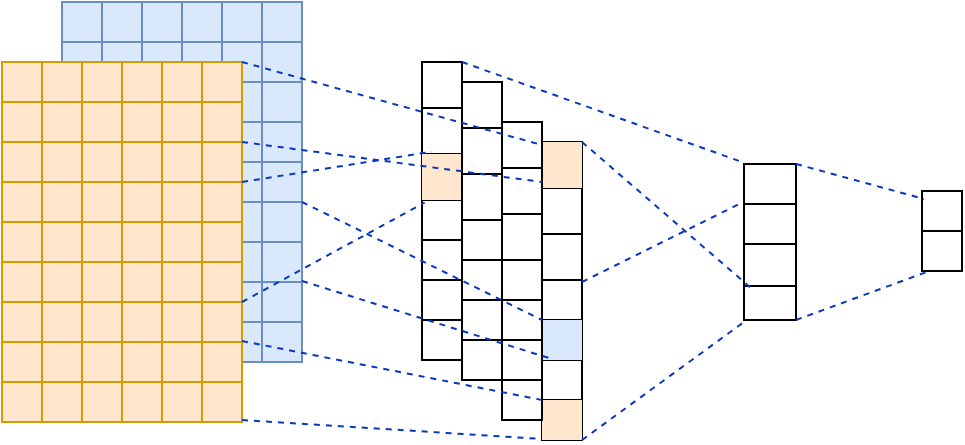 <mxfile version="14.1.8" type="github">
  <diagram id="VQ9bufOY_K3BBuTou_J6" name="第 1 页">
    <mxGraphModel dx="665" dy="368" grid="1" gridSize="10" guides="1" tooltips="1" connect="1" arrows="1" fold="1" page="1" pageScale="1" pageWidth="827" pageHeight="1169" math="0" shadow="0">
      <root>
        <mxCell id="0" />
        <mxCell id="1" parent="0" />
        <mxCell id="5uxZafiEM3H1nBZWg83S-1" value="" style="shape=table;html=1;whiteSpace=wrap;startSize=0;container=1;collapsible=0;childLayout=tableLayout;fillColor=#dae8fc;strokeColor=#6c8ebf;" vertex="1" parent="1">
          <mxGeometry x="60" y="170" width="120" height="180" as="geometry" />
        </mxCell>
        <mxCell id="5uxZafiEM3H1nBZWg83S-2" value="" style="shape=partialRectangle;html=1;whiteSpace=wrap;collapsible=0;dropTarget=0;pointerEvents=0;fillColor=none;top=0;left=0;bottom=0;right=0;points=[[0,0.5],[1,0.5]];portConstraint=eastwest;" vertex="1" parent="5uxZafiEM3H1nBZWg83S-1">
          <mxGeometry width="120" height="20" as="geometry" />
        </mxCell>
        <mxCell id="5uxZafiEM3H1nBZWg83S-3" value="" style="shape=partialRectangle;html=1;whiteSpace=wrap;connectable=0;overflow=hidden;fillColor=none;top=0;left=0;bottom=0;right=0;" vertex="1" parent="5uxZafiEM3H1nBZWg83S-2">
          <mxGeometry width="20" height="20" as="geometry" />
        </mxCell>
        <mxCell id="5uxZafiEM3H1nBZWg83S-4" value="" style="shape=partialRectangle;html=1;whiteSpace=wrap;connectable=0;overflow=hidden;fillColor=none;top=0;left=0;bottom=0;right=0;" vertex="1" parent="5uxZafiEM3H1nBZWg83S-2">
          <mxGeometry x="20" width="20" height="20" as="geometry" />
        </mxCell>
        <mxCell id="5uxZafiEM3H1nBZWg83S-5" value="" style="shape=partialRectangle;html=1;whiteSpace=wrap;connectable=0;overflow=hidden;fillColor=none;top=0;left=0;bottom=0;right=0;" vertex="1" parent="5uxZafiEM3H1nBZWg83S-2">
          <mxGeometry x="40" width="20" height="20" as="geometry" />
        </mxCell>
        <mxCell id="5uxZafiEM3H1nBZWg83S-6" value="" style="shape=partialRectangle;html=1;whiteSpace=wrap;connectable=0;overflow=hidden;fillColor=none;top=0;left=0;bottom=0;right=0;" vertex="1" parent="5uxZafiEM3H1nBZWg83S-2">
          <mxGeometry x="60" width="20" height="20" as="geometry" />
        </mxCell>
        <mxCell id="5uxZafiEM3H1nBZWg83S-7" value="" style="shape=partialRectangle;html=1;whiteSpace=wrap;connectable=0;overflow=hidden;fillColor=none;top=0;left=0;bottom=0;right=0;" vertex="1" parent="5uxZafiEM3H1nBZWg83S-2">
          <mxGeometry x="80" width="20" height="20" as="geometry" />
        </mxCell>
        <mxCell id="5uxZafiEM3H1nBZWg83S-8" value="" style="shape=partialRectangle;html=1;whiteSpace=wrap;connectable=0;overflow=hidden;fillColor=none;top=0;left=0;bottom=0;right=0;" vertex="1" parent="5uxZafiEM3H1nBZWg83S-2">
          <mxGeometry x="100" width="20" height="20" as="geometry" />
        </mxCell>
        <mxCell id="5uxZafiEM3H1nBZWg83S-9" value="" style="shape=partialRectangle;html=1;whiteSpace=wrap;collapsible=0;dropTarget=0;pointerEvents=0;fillColor=none;top=0;left=0;bottom=0;right=0;points=[[0,0.5],[1,0.5]];portConstraint=eastwest;" vertex="1" parent="5uxZafiEM3H1nBZWg83S-1">
          <mxGeometry y="20" width="120" height="20" as="geometry" />
        </mxCell>
        <mxCell id="5uxZafiEM3H1nBZWg83S-10" value="" style="shape=partialRectangle;html=1;whiteSpace=wrap;connectable=0;overflow=hidden;fillColor=none;top=0;left=0;bottom=0;right=0;" vertex="1" parent="5uxZafiEM3H1nBZWg83S-9">
          <mxGeometry width="20" height="20" as="geometry" />
        </mxCell>
        <mxCell id="5uxZafiEM3H1nBZWg83S-11" value="" style="shape=partialRectangle;html=1;whiteSpace=wrap;connectable=0;overflow=hidden;fillColor=none;top=0;left=0;bottom=0;right=0;" vertex="1" parent="5uxZafiEM3H1nBZWg83S-9">
          <mxGeometry x="20" width="20" height="20" as="geometry" />
        </mxCell>
        <mxCell id="5uxZafiEM3H1nBZWg83S-12" value="" style="shape=partialRectangle;html=1;whiteSpace=wrap;connectable=0;overflow=hidden;fillColor=none;top=0;left=0;bottom=0;right=0;" vertex="1" parent="5uxZafiEM3H1nBZWg83S-9">
          <mxGeometry x="40" width="20" height="20" as="geometry" />
        </mxCell>
        <mxCell id="5uxZafiEM3H1nBZWg83S-13" value="" style="shape=partialRectangle;html=1;whiteSpace=wrap;connectable=0;overflow=hidden;fillColor=none;top=0;left=0;bottom=0;right=0;" vertex="1" parent="5uxZafiEM3H1nBZWg83S-9">
          <mxGeometry x="60" width="20" height="20" as="geometry" />
        </mxCell>
        <mxCell id="5uxZafiEM3H1nBZWg83S-14" value="" style="shape=partialRectangle;html=1;whiteSpace=wrap;connectable=0;overflow=hidden;fillColor=none;top=0;left=0;bottom=0;right=0;" vertex="1" parent="5uxZafiEM3H1nBZWg83S-9">
          <mxGeometry x="80" width="20" height="20" as="geometry" />
        </mxCell>
        <mxCell id="5uxZafiEM3H1nBZWg83S-15" value="" style="shape=partialRectangle;html=1;whiteSpace=wrap;connectable=0;overflow=hidden;fillColor=none;top=0;left=0;bottom=0;right=0;" vertex="1" parent="5uxZafiEM3H1nBZWg83S-9">
          <mxGeometry x="100" width="20" height="20" as="geometry" />
        </mxCell>
        <mxCell id="5uxZafiEM3H1nBZWg83S-16" value="" style="shape=partialRectangle;html=1;whiteSpace=wrap;collapsible=0;dropTarget=0;pointerEvents=0;fillColor=none;top=0;left=0;bottom=0;right=0;points=[[0,0.5],[1,0.5]];portConstraint=eastwest;" vertex="1" parent="5uxZafiEM3H1nBZWg83S-1">
          <mxGeometry y="40" width="120" height="20" as="geometry" />
        </mxCell>
        <mxCell id="5uxZafiEM3H1nBZWg83S-17" value="" style="shape=partialRectangle;html=1;whiteSpace=wrap;connectable=0;overflow=hidden;fillColor=none;top=0;left=0;bottom=0;right=0;" vertex="1" parent="5uxZafiEM3H1nBZWg83S-16">
          <mxGeometry width="20" height="20" as="geometry" />
        </mxCell>
        <mxCell id="5uxZafiEM3H1nBZWg83S-18" value="" style="shape=partialRectangle;html=1;whiteSpace=wrap;connectable=0;overflow=hidden;fillColor=none;top=0;left=0;bottom=0;right=0;" vertex="1" parent="5uxZafiEM3H1nBZWg83S-16">
          <mxGeometry x="20" width="20" height="20" as="geometry" />
        </mxCell>
        <mxCell id="5uxZafiEM3H1nBZWg83S-19" value="" style="shape=partialRectangle;html=1;whiteSpace=wrap;connectable=0;overflow=hidden;fillColor=none;top=0;left=0;bottom=0;right=0;" vertex="1" parent="5uxZafiEM3H1nBZWg83S-16">
          <mxGeometry x="40" width="20" height="20" as="geometry" />
        </mxCell>
        <mxCell id="5uxZafiEM3H1nBZWg83S-20" value="" style="shape=partialRectangle;html=1;whiteSpace=wrap;connectable=0;overflow=hidden;fillColor=none;top=0;left=0;bottom=0;right=0;" vertex="1" parent="5uxZafiEM3H1nBZWg83S-16">
          <mxGeometry x="60" width="20" height="20" as="geometry" />
        </mxCell>
        <mxCell id="5uxZafiEM3H1nBZWg83S-21" value="" style="shape=partialRectangle;html=1;whiteSpace=wrap;connectable=0;overflow=hidden;fillColor=none;top=0;left=0;bottom=0;right=0;" vertex="1" parent="5uxZafiEM3H1nBZWg83S-16">
          <mxGeometry x="80" width="20" height="20" as="geometry" />
        </mxCell>
        <mxCell id="5uxZafiEM3H1nBZWg83S-22" value="" style="shape=partialRectangle;html=1;whiteSpace=wrap;connectable=0;overflow=hidden;fillColor=none;top=0;left=0;bottom=0;right=0;" vertex="1" parent="5uxZafiEM3H1nBZWg83S-16">
          <mxGeometry x="100" width="20" height="20" as="geometry" />
        </mxCell>
        <mxCell id="5uxZafiEM3H1nBZWg83S-23" value="" style="shape=partialRectangle;html=1;whiteSpace=wrap;collapsible=0;dropTarget=0;pointerEvents=0;fillColor=none;top=0;left=0;bottom=0;right=0;points=[[0,0.5],[1,0.5]];portConstraint=eastwest;" vertex="1" parent="5uxZafiEM3H1nBZWg83S-1">
          <mxGeometry y="60" width="120" height="20" as="geometry" />
        </mxCell>
        <mxCell id="5uxZafiEM3H1nBZWg83S-24" value="" style="shape=partialRectangle;html=1;whiteSpace=wrap;connectable=0;overflow=hidden;fillColor=none;top=0;left=0;bottom=0;right=0;" vertex="1" parent="5uxZafiEM3H1nBZWg83S-23">
          <mxGeometry width="20" height="20" as="geometry" />
        </mxCell>
        <mxCell id="5uxZafiEM3H1nBZWg83S-25" value="" style="shape=partialRectangle;html=1;whiteSpace=wrap;connectable=0;overflow=hidden;fillColor=none;top=0;left=0;bottom=0;right=0;" vertex="1" parent="5uxZafiEM3H1nBZWg83S-23">
          <mxGeometry x="20" width="20" height="20" as="geometry" />
        </mxCell>
        <mxCell id="5uxZafiEM3H1nBZWg83S-26" value="" style="shape=partialRectangle;html=1;whiteSpace=wrap;connectable=0;overflow=hidden;fillColor=none;top=0;left=0;bottom=0;right=0;" vertex="1" parent="5uxZafiEM3H1nBZWg83S-23">
          <mxGeometry x="40" width="20" height="20" as="geometry" />
        </mxCell>
        <mxCell id="5uxZafiEM3H1nBZWg83S-27" value="" style="shape=partialRectangle;html=1;whiteSpace=wrap;connectable=0;overflow=hidden;fillColor=none;top=0;left=0;bottom=0;right=0;" vertex="1" parent="5uxZafiEM3H1nBZWg83S-23">
          <mxGeometry x="60" width="20" height="20" as="geometry" />
        </mxCell>
        <mxCell id="5uxZafiEM3H1nBZWg83S-28" value="" style="shape=partialRectangle;html=1;whiteSpace=wrap;connectable=0;overflow=hidden;fillColor=none;top=0;left=0;bottom=0;right=0;" vertex="1" parent="5uxZafiEM3H1nBZWg83S-23">
          <mxGeometry x="80" width="20" height="20" as="geometry" />
        </mxCell>
        <mxCell id="5uxZafiEM3H1nBZWg83S-29" value="" style="shape=partialRectangle;html=1;whiteSpace=wrap;connectable=0;overflow=hidden;fillColor=none;top=0;left=0;bottom=0;right=0;" vertex="1" parent="5uxZafiEM3H1nBZWg83S-23">
          <mxGeometry x="100" width="20" height="20" as="geometry" />
        </mxCell>
        <mxCell id="5uxZafiEM3H1nBZWg83S-30" value="" style="shape=partialRectangle;html=1;whiteSpace=wrap;collapsible=0;dropTarget=0;pointerEvents=0;fillColor=none;top=0;left=0;bottom=0;right=0;points=[[0,0.5],[1,0.5]];portConstraint=eastwest;" vertex="1" parent="5uxZafiEM3H1nBZWg83S-1">
          <mxGeometry y="80" width="120" height="20" as="geometry" />
        </mxCell>
        <mxCell id="5uxZafiEM3H1nBZWg83S-31" value="" style="shape=partialRectangle;html=1;whiteSpace=wrap;connectable=0;overflow=hidden;fillColor=none;top=0;left=0;bottom=0;right=0;" vertex="1" parent="5uxZafiEM3H1nBZWg83S-30">
          <mxGeometry width="20" height="20" as="geometry" />
        </mxCell>
        <mxCell id="5uxZafiEM3H1nBZWg83S-32" value="" style="shape=partialRectangle;html=1;whiteSpace=wrap;connectable=0;overflow=hidden;fillColor=none;top=0;left=0;bottom=0;right=0;" vertex="1" parent="5uxZafiEM3H1nBZWg83S-30">
          <mxGeometry x="20" width="20" height="20" as="geometry" />
        </mxCell>
        <mxCell id="5uxZafiEM3H1nBZWg83S-33" value="" style="shape=partialRectangle;html=1;whiteSpace=wrap;connectable=0;overflow=hidden;fillColor=none;top=0;left=0;bottom=0;right=0;" vertex="1" parent="5uxZafiEM3H1nBZWg83S-30">
          <mxGeometry x="40" width="20" height="20" as="geometry" />
        </mxCell>
        <mxCell id="5uxZafiEM3H1nBZWg83S-34" value="" style="shape=partialRectangle;html=1;whiteSpace=wrap;connectable=0;overflow=hidden;fillColor=none;top=0;left=0;bottom=0;right=0;" vertex="1" parent="5uxZafiEM3H1nBZWg83S-30">
          <mxGeometry x="60" width="20" height="20" as="geometry" />
        </mxCell>
        <mxCell id="5uxZafiEM3H1nBZWg83S-35" value="" style="shape=partialRectangle;html=1;whiteSpace=wrap;connectable=0;overflow=hidden;fillColor=none;top=0;left=0;bottom=0;right=0;" vertex="1" parent="5uxZafiEM3H1nBZWg83S-30">
          <mxGeometry x="80" width="20" height="20" as="geometry" />
        </mxCell>
        <mxCell id="5uxZafiEM3H1nBZWg83S-36" value="" style="shape=partialRectangle;html=1;whiteSpace=wrap;connectable=0;overflow=hidden;fillColor=none;top=0;left=0;bottom=0;right=0;" vertex="1" parent="5uxZafiEM3H1nBZWg83S-30">
          <mxGeometry x="100" width="20" height="20" as="geometry" />
        </mxCell>
        <mxCell id="5uxZafiEM3H1nBZWg83S-37" value="" style="shape=partialRectangle;html=1;whiteSpace=wrap;collapsible=0;dropTarget=0;pointerEvents=0;fillColor=none;top=0;left=0;bottom=0;right=0;points=[[0,0.5],[1,0.5]];portConstraint=eastwest;" vertex="1" parent="5uxZafiEM3H1nBZWg83S-1">
          <mxGeometry y="100" width="120" height="20" as="geometry" />
        </mxCell>
        <mxCell id="5uxZafiEM3H1nBZWg83S-38" value="" style="shape=partialRectangle;html=1;whiteSpace=wrap;connectable=0;overflow=hidden;fillColor=none;top=0;left=0;bottom=0;right=0;" vertex="1" parent="5uxZafiEM3H1nBZWg83S-37">
          <mxGeometry width="20" height="20" as="geometry" />
        </mxCell>
        <mxCell id="5uxZafiEM3H1nBZWg83S-39" value="" style="shape=partialRectangle;html=1;whiteSpace=wrap;connectable=0;overflow=hidden;fillColor=none;top=0;left=0;bottom=0;right=0;" vertex="1" parent="5uxZafiEM3H1nBZWg83S-37">
          <mxGeometry x="20" width="20" height="20" as="geometry" />
        </mxCell>
        <mxCell id="5uxZafiEM3H1nBZWg83S-40" value="" style="shape=partialRectangle;html=1;whiteSpace=wrap;connectable=0;overflow=hidden;fillColor=none;top=0;left=0;bottom=0;right=0;" vertex="1" parent="5uxZafiEM3H1nBZWg83S-37">
          <mxGeometry x="40" width="20" height="20" as="geometry" />
        </mxCell>
        <mxCell id="5uxZafiEM3H1nBZWg83S-41" value="" style="shape=partialRectangle;html=1;whiteSpace=wrap;connectable=0;overflow=hidden;fillColor=none;top=0;left=0;bottom=0;right=0;" vertex="1" parent="5uxZafiEM3H1nBZWg83S-37">
          <mxGeometry x="60" width="20" height="20" as="geometry" />
        </mxCell>
        <mxCell id="5uxZafiEM3H1nBZWg83S-42" value="" style="shape=partialRectangle;html=1;whiteSpace=wrap;connectable=0;overflow=hidden;fillColor=none;top=0;left=0;bottom=0;right=0;" vertex="1" parent="5uxZafiEM3H1nBZWg83S-37">
          <mxGeometry x="80" width="20" height="20" as="geometry" />
        </mxCell>
        <mxCell id="5uxZafiEM3H1nBZWg83S-43" value="" style="shape=partialRectangle;html=1;whiteSpace=wrap;connectable=0;overflow=hidden;fillColor=none;top=0;left=0;bottom=0;right=0;" vertex="1" parent="5uxZafiEM3H1nBZWg83S-37">
          <mxGeometry x="100" width="20" height="20" as="geometry" />
        </mxCell>
        <mxCell id="5uxZafiEM3H1nBZWg83S-44" value="" style="shape=partialRectangle;html=1;whiteSpace=wrap;collapsible=0;dropTarget=0;pointerEvents=0;fillColor=none;top=0;left=0;bottom=0;right=0;points=[[0,0.5],[1,0.5]];portConstraint=eastwest;" vertex="1" parent="5uxZafiEM3H1nBZWg83S-1">
          <mxGeometry y="120" width="120" height="20" as="geometry" />
        </mxCell>
        <mxCell id="5uxZafiEM3H1nBZWg83S-45" value="" style="shape=partialRectangle;html=1;whiteSpace=wrap;connectable=0;overflow=hidden;fillColor=none;top=0;left=0;bottom=0;right=0;" vertex="1" parent="5uxZafiEM3H1nBZWg83S-44">
          <mxGeometry width="20" height="20" as="geometry" />
        </mxCell>
        <mxCell id="5uxZafiEM3H1nBZWg83S-46" value="" style="shape=partialRectangle;html=1;whiteSpace=wrap;connectable=0;overflow=hidden;fillColor=none;top=0;left=0;bottom=0;right=0;" vertex="1" parent="5uxZafiEM3H1nBZWg83S-44">
          <mxGeometry x="20" width="20" height="20" as="geometry" />
        </mxCell>
        <mxCell id="5uxZafiEM3H1nBZWg83S-47" value="" style="shape=partialRectangle;html=1;whiteSpace=wrap;connectable=0;overflow=hidden;fillColor=none;top=0;left=0;bottom=0;right=0;" vertex="1" parent="5uxZafiEM3H1nBZWg83S-44">
          <mxGeometry x="40" width="20" height="20" as="geometry" />
        </mxCell>
        <mxCell id="5uxZafiEM3H1nBZWg83S-48" value="" style="shape=partialRectangle;html=1;whiteSpace=wrap;connectable=0;overflow=hidden;fillColor=none;top=0;left=0;bottom=0;right=0;" vertex="1" parent="5uxZafiEM3H1nBZWg83S-44">
          <mxGeometry x="60" width="20" height="20" as="geometry" />
        </mxCell>
        <mxCell id="5uxZafiEM3H1nBZWg83S-49" value="" style="shape=partialRectangle;html=1;whiteSpace=wrap;connectable=0;overflow=hidden;fillColor=none;top=0;left=0;bottom=0;right=0;" vertex="1" parent="5uxZafiEM3H1nBZWg83S-44">
          <mxGeometry x="80" width="20" height="20" as="geometry" />
        </mxCell>
        <mxCell id="5uxZafiEM3H1nBZWg83S-50" value="" style="shape=partialRectangle;html=1;whiteSpace=wrap;connectable=0;overflow=hidden;fillColor=none;top=0;left=0;bottom=0;right=0;" vertex="1" parent="5uxZafiEM3H1nBZWg83S-44">
          <mxGeometry x="100" width="20" height="20" as="geometry" />
        </mxCell>
        <mxCell id="5uxZafiEM3H1nBZWg83S-51" value="" style="shape=partialRectangle;html=1;whiteSpace=wrap;collapsible=0;dropTarget=0;pointerEvents=0;fillColor=none;top=0;left=0;bottom=0;right=0;points=[[0,0.5],[1,0.5]];portConstraint=eastwest;" vertex="1" parent="5uxZafiEM3H1nBZWg83S-1">
          <mxGeometry y="140" width="120" height="20" as="geometry" />
        </mxCell>
        <mxCell id="5uxZafiEM3H1nBZWg83S-52" value="" style="shape=partialRectangle;html=1;whiteSpace=wrap;connectable=0;overflow=hidden;fillColor=none;top=0;left=0;bottom=0;right=0;" vertex="1" parent="5uxZafiEM3H1nBZWg83S-51">
          <mxGeometry width="20" height="20" as="geometry" />
        </mxCell>
        <mxCell id="5uxZafiEM3H1nBZWg83S-53" value="" style="shape=partialRectangle;html=1;whiteSpace=wrap;connectable=0;overflow=hidden;fillColor=none;top=0;left=0;bottom=0;right=0;" vertex="1" parent="5uxZafiEM3H1nBZWg83S-51">
          <mxGeometry x="20" width="20" height="20" as="geometry" />
        </mxCell>
        <mxCell id="5uxZafiEM3H1nBZWg83S-54" value="" style="shape=partialRectangle;html=1;whiteSpace=wrap;connectable=0;overflow=hidden;fillColor=none;top=0;left=0;bottom=0;right=0;" vertex="1" parent="5uxZafiEM3H1nBZWg83S-51">
          <mxGeometry x="40" width="20" height="20" as="geometry" />
        </mxCell>
        <mxCell id="5uxZafiEM3H1nBZWg83S-55" value="" style="shape=partialRectangle;html=1;whiteSpace=wrap;connectable=0;overflow=hidden;fillColor=none;top=0;left=0;bottom=0;right=0;" vertex="1" parent="5uxZafiEM3H1nBZWg83S-51">
          <mxGeometry x="60" width="20" height="20" as="geometry" />
        </mxCell>
        <mxCell id="5uxZafiEM3H1nBZWg83S-56" value="" style="shape=partialRectangle;html=1;whiteSpace=wrap;connectable=0;overflow=hidden;fillColor=none;top=0;left=0;bottom=0;right=0;" vertex="1" parent="5uxZafiEM3H1nBZWg83S-51">
          <mxGeometry x="80" width="20" height="20" as="geometry" />
        </mxCell>
        <mxCell id="5uxZafiEM3H1nBZWg83S-57" value="" style="shape=partialRectangle;html=1;whiteSpace=wrap;connectable=0;overflow=hidden;fillColor=none;top=0;left=0;bottom=0;right=0;" vertex="1" parent="5uxZafiEM3H1nBZWg83S-51">
          <mxGeometry x="100" width="20" height="20" as="geometry" />
        </mxCell>
        <mxCell id="5uxZafiEM3H1nBZWg83S-58" value="" style="shape=partialRectangle;html=1;whiteSpace=wrap;collapsible=0;dropTarget=0;pointerEvents=0;fillColor=none;top=0;left=0;bottom=0;right=0;points=[[0,0.5],[1,0.5]];portConstraint=eastwest;" vertex="1" parent="5uxZafiEM3H1nBZWg83S-1">
          <mxGeometry y="160" width="120" height="20" as="geometry" />
        </mxCell>
        <mxCell id="5uxZafiEM3H1nBZWg83S-59" value="" style="shape=partialRectangle;html=1;whiteSpace=wrap;connectable=0;overflow=hidden;fillColor=none;top=0;left=0;bottom=0;right=0;" vertex="1" parent="5uxZafiEM3H1nBZWg83S-58">
          <mxGeometry width="20" height="20" as="geometry" />
        </mxCell>
        <mxCell id="5uxZafiEM3H1nBZWg83S-60" value="" style="shape=partialRectangle;html=1;whiteSpace=wrap;connectable=0;overflow=hidden;fillColor=none;top=0;left=0;bottom=0;right=0;" vertex="1" parent="5uxZafiEM3H1nBZWg83S-58">
          <mxGeometry x="20" width="20" height="20" as="geometry" />
        </mxCell>
        <mxCell id="5uxZafiEM3H1nBZWg83S-61" value="" style="shape=partialRectangle;html=1;whiteSpace=wrap;connectable=0;overflow=hidden;fillColor=none;top=0;left=0;bottom=0;right=0;" vertex="1" parent="5uxZafiEM3H1nBZWg83S-58">
          <mxGeometry x="40" width="20" height="20" as="geometry" />
        </mxCell>
        <mxCell id="5uxZafiEM3H1nBZWg83S-62" value="" style="shape=partialRectangle;html=1;whiteSpace=wrap;connectable=0;overflow=hidden;fillColor=none;top=0;left=0;bottom=0;right=0;" vertex="1" parent="5uxZafiEM3H1nBZWg83S-58">
          <mxGeometry x="60" width="20" height="20" as="geometry" />
        </mxCell>
        <mxCell id="5uxZafiEM3H1nBZWg83S-63" value="" style="shape=partialRectangle;html=1;whiteSpace=wrap;connectable=0;overflow=hidden;fillColor=none;top=0;left=0;bottom=0;right=0;" vertex="1" parent="5uxZafiEM3H1nBZWg83S-58">
          <mxGeometry x="80" width="20" height="20" as="geometry" />
        </mxCell>
        <mxCell id="5uxZafiEM3H1nBZWg83S-64" value="" style="shape=partialRectangle;html=1;whiteSpace=wrap;connectable=0;overflow=hidden;fillColor=none;top=0;left=0;bottom=0;right=0;" vertex="1" parent="5uxZafiEM3H1nBZWg83S-58">
          <mxGeometry x="100" width="20" height="20" as="geometry" />
        </mxCell>
        <mxCell id="5uxZafiEM3H1nBZWg83S-65" value="" style="shape=table;html=1;whiteSpace=wrap;startSize=0;container=1;collapsible=0;childLayout=tableLayout;fillColor=#ffe6cc;strokeColor=#d79b00;" vertex="1" parent="1">
          <mxGeometry x="30" y="200" width="120" height="180" as="geometry" />
        </mxCell>
        <mxCell id="5uxZafiEM3H1nBZWg83S-66" value="" style="shape=partialRectangle;html=1;whiteSpace=wrap;collapsible=0;dropTarget=0;pointerEvents=0;fillColor=none;top=0;left=0;bottom=0;right=0;points=[[0,0.5],[1,0.5]];portConstraint=eastwest;" vertex="1" parent="5uxZafiEM3H1nBZWg83S-65">
          <mxGeometry width="120" height="20" as="geometry" />
        </mxCell>
        <mxCell id="5uxZafiEM3H1nBZWg83S-67" value="" style="shape=partialRectangle;html=1;whiteSpace=wrap;connectable=0;overflow=hidden;fillColor=none;top=0;left=0;bottom=0;right=0;" vertex="1" parent="5uxZafiEM3H1nBZWg83S-66">
          <mxGeometry width="20" height="20" as="geometry" />
        </mxCell>
        <mxCell id="5uxZafiEM3H1nBZWg83S-68" value="" style="shape=partialRectangle;html=1;whiteSpace=wrap;connectable=0;overflow=hidden;fillColor=none;top=0;left=0;bottom=0;right=0;" vertex="1" parent="5uxZafiEM3H1nBZWg83S-66">
          <mxGeometry x="20" width="20" height="20" as="geometry" />
        </mxCell>
        <mxCell id="5uxZafiEM3H1nBZWg83S-69" value="" style="shape=partialRectangle;html=1;whiteSpace=wrap;connectable=0;overflow=hidden;fillColor=none;top=0;left=0;bottom=0;right=0;" vertex="1" parent="5uxZafiEM3H1nBZWg83S-66">
          <mxGeometry x="40" width="20" height="20" as="geometry" />
        </mxCell>
        <mxCell id="5uxZafiEM3H1nBZWg83S-70" value="" style="shape=partialRectangle;html=1;whiteSpace=wrap;connectable=0;overflow=hidden;fillColor=none;top=0;left=0;bottom=0;right=0;" vertex="1" parent="5uxZafiEM3H1nBZWg83S-66">
          <mxGeometry x="60" width="20" height="20" as="geometry" />
        </mxCell>
        <mxCell id="5uxZafiEM3H1nBZWg83S-71" value="" style="shape=partialRectangle;html=1;whiteSpace=wrap;connectable=0;overflow=hidden;fillColor=none;top=0;left=0;bottom=0;right=0;" vertex="1" parent="5uxZafiEM3H1nBZWg83S-66">
          <mxGeometry x="80" width="20" height="20" as="geometry" />
        </mxCell>
        <mxCell id="5uxZafiEM3H1nBZWg83S-72" value="" style="shape=partialRectangle;html=1;whiteSpace=wrap;connectable=0;overflow=hidden;fillColor=none;top=0;left=0;bottom=0;right=0;" vertex="1" parent="5uxZafiEM3H1nBZWg83S-66">
          <mxGeometry x="100" width="20" height="20" as="geometry" />
        </mxCell>
        <mxCell id="5uxZafiEM3H1nBZWg83S-73" value="" style="shape=partialRectangle;html=1;whiteSpace=wrap;collapsible=0;dropTarget=0;pointerEvents=0;fillColor=none;top=0;left=0;bottom=0;right=0;points=[[0,0.5],[1,0.5]];portConstraint=eastwest;" vertex="1" parent="5uxZafiEM3H1nBZWg83S-65">
          <mxGeometry y="20" width="120" height="20" as="geometry" />
        </mxCell>
        <mxCell id="5uxZafiEM3H1nBZWg83S-74" value="" style="shape=partialRectangle;html=1;whiteSpace=wrap;connectable=0;overflow=hidden;fillColor=none;top=0;left=0;bottom=0;right=0;" vertex="1" parent="5uxZafiEM3H1nBZWg83S-73">
          <mxGeometry width="20" height="20" as="geometry" />
        </mxCell>
        <mxCell id="5uxZafiEM3H1nBZWg83S-75" value="" style="shape=partialRectangle;html=1;whiteSpace=wrap;connectable=0;overflow=hidden;fillColor=none;top=0;left=0;bottom=0;right=0;" vertex="1" parent="5uxZafiEM3H1nBZWg83S-73">
          <mxGeometry x="20" width="20" height="20" as="geometry" />
        </mxCell>
        <mxCell id="5uxZafiEM3H1nBZWg83S-76" value="" style="shape=partialRectangle;html=1;whiteSpace=wrap;connectable=0;overflow=hidden;fillColor=none;top=0;left=0;bottom=0;right=0;" vertex="1" parent="5uxZafiEM3H1nBZWg83S-73">
          <mxGeometry x="40" width="20" height="20" as="geometry" />
        </mxCell>
        <mxCell id="5uxZafiEM3H1nBZWg83S-77" value="" style="shape=partialRectangle;html=1;whiteSpace=wrap;connectable=0;overflow=hidden;fillColor=none;top=0;left=0;bottom=0;right=0;" vertex="1" parent="5uxZafiEM3H1nBZWg83S-73">
          <mxGeometry x="60" width="20" height="20" as="geometry" />
        </mxCell>
        <mxCell id="5uxZafiEM3H1nBZWg83S-78" value="" style="shape=partialRectangle;html=1;whiteSpace=wrap;connectable=0;overflow=hidden;fillColor=none;top=0;left=0;bottom=0;right=0;" vertex="1" parent="5uxZafiEM3H1nBZWg83S-73">
          <mxGeometry x="80" width="20" height="20" as="geometry" />
        </mxCell>
        <mxCell id="5uxZafiEM3H1nBZWg83S-79" value="" style="shape=partialRectangle;html=1;whiteSpace=wrap;connectable=0;overflow=hidden;fillColor=none;top=0;left=0;bottom=0;right=0;" vertex="1" parent="5uxZafiEM3H1nBZWg83S-73">
          <mxGeometry x="100" width="20" height="20" as="geometry" />
        </mxCell>
        <mxCell id="5uxZafiEM3H1nBZWg83S-80" value="" style="shape=partialRectangle;html=1;whiteSpace=wrap;collapsible=0;dropTarget=0;pointerEvents=0;fillColor=none;top=0;left=0;bottom=0;right=0;points=[[0,0.5],[1,0.5]];portConstraint=eastwest;" vertex="1" parent="5uxZafiEM3H1nBZWg83S-65">
          <mxGeometry y="40" width="120" height="20" as="geometry" />
        </mxCell>
        <mxCell id="5uxZafiEM3H1nBZWg83S-81" value="" style="shape=partialRectangle;html=1;whiteSpace=wrap;connectable=0;overflow=hidden;fillColor=none;top=0;left=0;bottom=0;right=0;" vertex="1" parent="5uxZafiEM3H1nBZWg83S-80">
          <mxGeometry width="20" height="20" as="geometry" />
        </mxCell>
        <mxCell id="5uxZafiEM3H1nBZWg83S-82" value="" style="shape=partialRectangle;html=1;whiteSpace=wrap;connectable=0;overflow=hidden;fillColor=none;top=0;left=0;bottom=0;right=0;" vertex="1" parent="5uxZafiEM3H1nBZWg83S-80">
          <mxGeometry x="20" width="20" height="20" as="geometry" />
        </mxCell>
        <mxCell id="5uxZafiEM3H1nBZWg83S-83" value="" style="shape=partialRectangle;html=1;whiteSpace=wrap;connectable=0;overflow=hidden;fillColor=none;top=0;left=0;bottom=0;right=0;" vertex="1" parent="5uxZafiEM3H1nBZWg83S-80">
          <mxGeometry x="40" width="20" height="20" as="geometry" />
        </mxCell>
        <mxCell id="5uxZafiEM3H1nBZWg83S-84" value="" style="shape=partialRectangle;html=1;whiteSpace=wrap;connectable=0;overflow=hidden;fillColor=none;top=0;left=0;bottom=0;right=0;" vertex="1" parent="5uxZafiEM3H1nBZWg83S-80">
          <mxGeometry x="60" width="20" height="20" as="geometry" />
        </mxCell>
        <mxCell id="5uxZafiEM3H1nBZWg83S-85" value="" style="shape=partialRectangle;html=1;whiteSpace=wrap;connectable=0;overflow=hidden;fillColor=none;top=0;left=0;bottom=0;right=0;" vertex="1" parent="5uxZafiEM3H1nBZWg83S-80">
          <mxGeometry x="80" width="20" height="20" as="geometry" />
        </mxCell>
        <mxCell id="5uxZafiEM3H1nBZWg83S-86" value="" style="shape=partialRectangle;html=1;whiteSpace=wrap;connectable=0;overflow=hidden;fillColor=none;top=0;left=0;bottom=0;right=0;" vertex="1" parent="5uxZafiEM3H1nBZWg83S-80">
          <mxGeometry x="100" width="20" height="20" as="geometry" />
        </mxCell>
        <mxCell id="5uxZafiEM3H1nBZWg83S-87" value="" style="shape=partialRectangle;html=1;whiteSpace=wrap;collapsible=0;dropTarget=0;pointerEvents=0;fillColor=none;top=0;left=0;bottom=0;right=0;points=[[0,0.5],[1,0.5]];portConstraint=eastwest;" vertex="1" parent="5uxZafiEM3H1nBZWg83S-65">
          <mxGeometry y="60" width="120" height="20" as="geometry" />
        </mxCell>
        <mxCell id="5uxZafiEM3H1nBZWg83S-88" value="" style="shape=partialRectangle;html=1;whiteSpace=wrap;connectable=0;overflow=hidden;fillColor=none;top=0;left=0;bottom=0;right=0;" vertex="1" parent="5uxZafiEM3H1nBZWg83S-87">
          <mxGeometry width="20" height="20" as="geometry" />
        </mxCell>
        <mxCell id="5uxZafiEM3H1nBZWg83S-89" value="" style="shape=partialRectangle;html=1;whiteSpace=wrap;connectable=0;overflow=hidden;fillColor=none;top=0;left=0;bottom=0;right=0;" vertex="1" parent="5uxZafiEM3H1nBZWg83S-87">
          <mxGeometry x="20" width="20" height="20" as="geometry" />
        </mxCell>
        <mxCell id="5uxZafiEM3H1nBZWg83S-90" value="" style="shape=partialRectangle;html=1;whiteSpace=wrap;connectable=0;overflow=hidden;fillColor=none;top=0;left=0;bottom=0;right=0;" vertex="1" parent="5uxZafiEM3H1nBZWg83S-87">
          <mxGeometry x="40" width="20" height="20" as="geometry" />
        </mxCell>
        <mxCell id="5uxZafiEM3H1nBZWg83S-91" value="" style="shape=partialRectangle;html=1;whiteSpace=wrap;connectable=0;overflow=hidden;fillColor=none;top=0;left=0;bottom=0;right=0;" vertex="1" parent="5uxZafiEM3H1nBZWg83S-87">
          <mxGeometry x="60" width="20" height="20" as="geometry" />
        </mxCell>
        <mxCell id="5uxZafiEM3H1nBZWg83S-92" value="" style="shape=partialRectangle;html=1;whiteSpace=wrap;connectable=0;overflow=hidden;fillColor=none;top=0;left=0;bottom=0;right=0;" vertex="1" parent="5uxZafiEM3H1nBZWg83S-87">
          <mxGeometry x="80" width="20" height="20" as="geometry" />
        </mxCell>
        <mxCell id="5uxZafiEM3H1nBZWg83S-93" value="" style="shape=partialRectangle;html=1;whiteSpace=wrap;connectable=0;overflow=hidden;fillColor=none;top=0;left=0;bottom=0;right=0;" vertex="1" parent="5uxZafiEM3H1nBZWg83S-87">
          <mxGeometry x="100" width="20" height="20" as="geometry" />
        </mxCell>
        <mxCell id="5uxZafiEM3H1nBZWg83S-94" value="" style="shape=partialRectangle;html=1;whiteSpace=wrap;collapsible=0;dropTarget=0;pointerEvents=0;fillColor=none;top=0;left=0;bottom=0;right=0;points=[[0,0.5],[1,0.5]];portConstraint=eastwest;" vertex="1" parent="5uxZafiEM3H1nBZWg83S-65">
          <mxGeometry y="80" width="120" height="20" as="geometry" />
        </mxCell>
        <mxCell id="5uxZafiEM3H1nBZWg83S-95" value="" style="shape=partialRectangle;html=1;whiteSpace=wrap;connectable=0;overflow=hidden;fillColor=none;top=0;left=0;bottom=0;right=0;" vertex="1" parent="5uxZafiEM3H1nBZWg83S-94">
          <mxGeometry width="20" height="20" as="geometry" />
        </mxCell>
        <mxCell id="5uxZafiEM3H1nBZWg83S-96" value="" style="shape=partialRectangle;html=1;whiteSpace=wrap;connectable=0;overflow=hidden;fillColor=none;top=0;left=0;bottom=0;right=0;" vertex="1" parent="5uxZafiEM3H1nBZWg83S-94">
          <mxGeometry x="20" width="20" height="20" as="geometry" />
        </mxCell>
        <mxCell id="5uxZafiEM3H1nBZWg83S-97" value="" style="shape=partialRectangle;html=1;whiteSpace=wrap;connectable=0;overflow=hidden;fillColor=none;top=0;left=0;bottom=0;right=0;" vertex="1" parent="5uxZafiEM3H1nBZWg83S-94">
          <mxGeometry x="40" width="20" height="20" as="geometry" />
        </mxCell>
        <mxCell id="5uxZafiEM3H1nBZWg83S-98" value="" style="shape=partialRectangle;html=1;whiteSpace=wrap;connectable=0;overflow=hidden;fillColor=none;top=0;left=0;bottom=0;right=0;" vertex="1" parent="5uxZafiEM3H1nBZWg83S-94">
          <mxGeometry x="60" width="20" height="20" as="geometry" />
        </mxCell>
        <mxCell id="5uxZafiEM3H1nBZWg83S-99" value="" style="shape=partialRectangle;html=1;whiteSpace=wrap;connectable=0;overflow=hidden;fillColor=none;top=0;left=0;bottom=0;right=0;" vertex="1" parent="5uxZafiEM3H1nBZWg83S-94">
          <mxGeometry x="80" width="20" height="20" as="geometry" />
        </mxCell>
        <mxCell id="5uxZafiEM3H1nBZWg83S-100" value="" style="shape=partialRectangle;html=1;whiteSpace=wrap;connectable=0;overflow=hidden;fillColor=none;top=0;left=0;bottom=0;right=0;" vertex="1" parent="5uxZafiEM3H1nBZWg83S-94">
          <mxGeometry x="100" width="20" height="20" as="geometry" />
        </mxCell>
        <mxCell id="5uxZafiEM3H1nBZWg83S-101" value="" style="shape=partialRectangle;html=1;whiteSpace=wrap;collapsible=0;dropTarget=0;pointerEvents=0;fillColor=none;top=0;left=0;bottom=0;right=0;points=[[0,0.5],[1,0.5]];portConstraint=eastwest;" vertex="1" parent="5uxZafiEM3H1nBZWg83S-65">
          <mxGeometry y="100" width="120" height="20" as="geometry" />
        </mxCell>
        <mxCell id="5uxZafiEM3H1nBZWg83S-102" value="" style="shape=partialRectangle;html=1;whiteSpace=wrap;connectable=0;overflow=hidden;fillColor=none;top=0;left=0;bottom=0;right=0;" vertex="1" parent="5uxZafiEM3H1nBZWg83S-101">
          <mxGeometry width="20" height="20" as="geometry" />
        </mxCell>
        <mxCell id="5uxZafiEM3H1nBZWg83S-103" value="" style="shape=partialRectangle;html=1;whiteSpace=wrap;connectable=0;overflow=hidden;fillColor=none;top=0;left=0;bottom=0;right=0;" vertex="1" parent="5uxZafiEM3H1nBZWg83S-101">
          <mxGeometry x="20" width="20" height="20" as="geometry" />
        </mxCell>
        <mxCell id="5uxZafiEM3H1nBZWg83S-104" value="" style="shape=partialRectangle;html=1;whiteSpace=wrap;connectable=0;overflow=hidden;fillColor=none;top=0;left=0;bottom=0;right=0;" vertex="1" parent="5uxZafiEM3H1nBZWg83S-101">
          <mxGeometry x="40" width="20" height="20" as="geometry" />
        </mxCell>
        <mxCell id="5uxZafiEM3H1nBZWg83S-105" value="" style="shape=partialRectangle;html=1;whiteSpace=wrap;connectable=0;overflow=hidden;fillColor=none;top=0;left=0;bottom=0;right=0;" vertex="1" parent="5uxZafiEM3H1nBZWg83S-101">
          <mxGeometry x="60" width="20" height="20" as="geometry" />
        </mxCell>
        <mxCell id="5uxZafiEM3H1nBZWg83S-106" value="" style="shape=partialRectangle;html=1;whiteSpace=wrap;connectable=0;overflow=hidden;fillColor=none;top=0;left=0;bottom=0;right=0;" vertex="1" parent="5uxZafiEM3H1nBZWg83S-101">
          <mxGeometry x="80" width="20" height="20" as="geometry" />
        </mxCell>
        <mxCell id="5uxZafiEM3H1nBZWg83S-107" value="" style="shape=partialRectangle;html=1;whiteSpace=wrap;connectable=0;overflow=hidden;fillColor=none;top=0;left=0;bottom=0;right=0;" vertex="1" parent="5uxZafiEM3H1nBZWg83S-101">
          <mxGeometry x="100" width="20" height="20" as="geometry" />
        </mxCell>
        <mxCell id="5uxZafiEM3H1nBZWg83S-108" value="" style="shape=partialRectangle;html=1;whiteSpace=wrap;collapsible=0;dropTarget=0;pointerEvents=0;fillColor=none;top=0;left=0;bottom=0;right=0;points=[[0,0.5],[1,0.5]];portConstraint=eastwest;" vertex="1" parent="5uxZafiEM3H1nBZWg83S-65">
          <mxGeometry y="120" width="120" height="20" as="geometry" />
        </mxCell>
        <mxCell id="5uxZafiEM3H1nBZWg83S-109" value="" style="shape=partialRectangle;html=1;whiteSpace=wrap;connectable=0;overflow=hidden;fillColor=none;top=0;left=0;bottom=0;right=0;" vertex="1" parent="5uxZafiEM3H1nBZWg83S-108">
          <mxGeometry width="20" height="20" as="geometry" />
        </mxCell>
        <mxCell id="5uxZafiEM3H1nBZWg83S-110" value="" style="shape=partialRectangle;html=1;whiteSpace=wrap;connectable=0;overflow=hidden;fillColor=none;top=0;left=0;bottom=0;right=0;" vertex="1" parent="5uxZafiEM3H1nBZWg83S-108">
          <mxGeometry x="20" width="20" height="20" as="geometry" />
        </mxCell>
        <mxCell id="5uxZafiEM3H1nBZWg83S-111" value="" style="shape=partialRectangle;html=1;whiteSpace=wrap;connectable=0;overflow=hidden;fillColor=none;top=0;left=0;bottom=0;right=0;" vertex="1" parent="5uxZafiEM3H1nBZWg83S-108">
          <mxGeometry x="40" width="20" height="20" as="geometry" />
        </mxCell>
        <mxCell id="5uxZafiEM3H1nBZWg83S-112" value="" style="shape=partialRectangle;html=1;whiteSpace=wrap;connectable=0;overflow=hidden;fillColor=none;top=0;left=0;bottom=0;right=0;" vertex="1" parent="5uxZafiEM3H1nBZWg83S-108">
          <mxGeometry x="60" width="20" height="20" as="geometry" />
        </mxCell>
        <mxCell id="5uxZafiEM3H1nBZWg83S-113" value="" style="shape=partialRectangle;html=1;whiteSpace=wrap;connectable=0;overflow=hidden;fillColor=none;top=0;left=0;bottom=0;right=0;" vertex="1" parent="5uxZafiEM3H1nBZWg83S-108">
          <mxGeometry x="80" width="20" height="20" as="geometry" />
        </mxCell>
        <mxCell id="5uxZafiEM3H1nBZWg83S-114" value="" style="shape=partialRectangle;html=1;whiteSpace=wrap;connectable=0;overflow=hidden;fillColor=none;top=0;left=0;bottom=0;right=0;" vertex="1" parent="5uxZafiEM3H1nBZWg83S-108">
          <mxGeometry x="100" width="20" height="20" as="geometry" />
        </mxCell>
        <mxCell id="5uxZafiEM3H1nBZWg83S-115" value="" style="shape=partialRectangle;html=1;whiteSpace=wrap;collapsible=0;dropTarget=0;pointerEvents=0;fillColor=none;top=0;left=0;bottom=0;right=0;points=[[0,0.5],[1,0.5]];portConstraint=eastwest;" vertex="1" parent="5uxZafiEM3H1nBZWg83S-65">
          <mxGeometry y="140" width="120" height="20" as="geometry" />
        </mxCell>
        <mxCell id="5uxZafiEM3H1nBZWg83S-116" value="" style="shape=partialRectangle;html=1;whiteSpace=wrap;connectable=0;overflow=hidden;fillColor=none;top=0;left=0;bottom=0;right=0;" vertex="1" parent="5uxZafiEM3H1nBZWg83S-115">
          <mxGeometry width="20" height="20" as="geometry" />
        </mxCell>
        <mxCell id="5uxZafiEM3H1nBZWg83S-117" value="" style="shape=partialRectangle;html=1;whiteSpace=wrap;connectable=0;overflow=hidden;fillColor=none;top=0;left=0;bottom=0;right=0;" vertex="1" parent="5uxZafiEM3H1nBZWg83S-115">
          <mxGeometry x="20" width="20" height="20" as="geometry" />
        </mxCell>
        <mxCell id="5uxZafiEM3H1nBZWg83S-118" value="" style="shape=partialRectangle;html=1;whiteSpace=wrap;connectable=0;overflow=hidden;fillColor=none;top=0;left=0;bottom=0;right=0;" vertex="1" parent="5uxZafiEM3H1nBZWg83S-115">
          <mxGeometry x="40" width="20" height="20" as="geometry" />
        </mxCell>
        <mxCell id="5uxZafiEM3H1nBZWg83S-119" value="" style="shape=partialRectangle;html=1;whiteSpace=wrap;connectable=0;overflow=hidden;fillColor=none;top=0;left=0;bottom=0;right=0;" vertex="1" parent="5uxZafiEM3H1nBZWg83S-115">
          <mxGeometry x="60" width="20" height="20" as="geometry" />
        </mxCell>
        <mxCell id="5uxZafiEM3H1nBZWg83S-120" value="" style="shape=partialRectangle;html=1;whiteSpace=wrap;connectable=0;overflow=hidden;fillColor=none;top=0;left=0;bottom=0;right=0;" vertex="1" parent="5uxZafiEM3H1nBZWg83S-115">
          <mxGeometry x="80" width="20" height="20" as="geometry" />
        </mxCell>
        <mxCell id="5uxZafiEM3H1nBZWg83S-121" value="" style="shape=partialRectangle;html=1;whiteSpace=wrap;connectable=0;overflow=hidden;fillColor=none;top=0;left=0;bottom=0;right=0;" vertex="1" parent="5uxZafiEM3H1nBZWg83S-115">
          <mxGeometry x="100" width="20" height="20" as="geometry" />
        </mxCell>
        <mxCell id="5uxZafiEM3H1nBZWg83S-122" value="" style="shape=partialRectangle;html=1;whiteSpace=wrap;collapsible=0;dropTarget=0;pointerEvents=0;fillColor=none;top=0;left=0;bottom=0;right=0;points=[[0,0.5],[1,0.5]];portConstraint=eastwest;" vertex="1" parent="5uxZafiEM3H1nBZWg83S-65">
          <mxGeometry y="160" width="120" height="20" as="geometry" />
        </mxCell>
        <mxCell id="5uxZafiEM3H1nBZWg83S-123" value="" style="shape=partialRectangle;html=1;whiteSpace=wrap;connectable=0;overflow=hidden;fillColor=none;top=0;left=0;bottom=0;right=0;" vertex="1" parent="5uxZafiEM3H1nBZWg83S-122">
          <mxGeometry width="20" height="20" as="geometry" />
        </mxCell>
        <mxCell id="5uxZafiEM3H1nBZWg83S-124" value="" style="shape=partialRectangle;html=1;whiteSpace=wrap;connectable=0;overflow=hidden;fillColor=none;top=0;left=0;bottom=0;right=0;" vertex="1" parent="5uxZafiEM3H1nBZWg83S-122">
          <mxGeometry x="20" width="20" height="20" as="geometry" />
        </mxCell>
        <mxCell id="5uxZafiEM3H1nBZWg83S-125" value="" style="shape=partialRectangle;html=1;whiteSpace=wrap;connectable=0;overflow=hidden;fillColor=none;top=0;left=0;bottom=0;right=0;" vertex="1" parent="5uxZafiEM3H1nBZWg83S-122">
          <mxGeometry x="40" width="20" height="20" as="geometry" />
        </mxCell>
        <mxCell id="5uxZafiEM3H1nBZWg83S-126" value="" style="shape=partialRectangle;html=1;whiteSpace=wrap;connectable=0;overflow=hidden;fillColor=none;top=0;left=0;bottom=0;right=0;" vertex="1" parent="5uxZafiEM3H1nBZWg83S-122">
          <mxGeometry x="60" width="20" height="20" as="geometry" />
        </mxCell>
        <mxCell id="5uxZafiEM3H1nBZWg83S-127" value="" style="shape=partialRectangle;html=1;whiteSpace=wrap;connectable=0;overflow=hidden;fillColor=none;top=0;left=0;bottom=0;right=0;" vertex="1" parent="5uxZafiEM3H1nBZWg83S-122">
          <mxGeometry x="80" width="20" height="20" as="geometry" />
        </mxCell>
        <mxCell id="5uxZafiEM3H1nBZWg83S-128" value="" style="shape=partialRectangle;html=1;whiteSpace=wrap;connectable=0;overflow=hidden;fillColor=none;top=0;left=0;bottom=0;right=0;" vertex="1" parent="5uxZafiEM3H1nBZWg83S-122">
          <mxGeometry x="100" width="20" height="20" as="geometry" />
        </mxCell>
        <mxCell id="5uxZafiEM3H1nBZWg83S-129" value="" style="shape=table;html=1;whiteSpace=wrap;startSize=0;container=1;collapsible=0;childLayout=tableLayout;" vertex="1" parent="1">
          <mxGeometry x="300" y="240" width="20" height="149" as="geometry" />
        </mxCell>
        <mxCell id="5uxZafiEM3H1nBZWg83S-130" value="" style="shape=partialRectangle;html=1;whiteSpace=wrap;collapsible=0;dropTarget=0;pointerEvents=0;fillColor=none;top=0;left=0;bottom=0;right=0;points=[[0,0.5],[1,0.5]];portConstraint=eastwest;" vertex="1" parent="5uxZafiEM3H1nBZWg83S-129">
          <mxGeometry width="20" height="23" as="geometry" />
        </mxCell>
        <mxCell id="5uxZafiEM3H1nBZWg83S-131" value="" style="shape=partialRectangle;html=1;whiteSpace=wrap;connectable=0;overflow=hidden;fillColor=#ffe6cc;top=0;left=0;bottom=0;right=0;strokeColor=#d79b00;" vertex="1" parent="5uxZafiEM3H1nBZWg83S-130">
          <mxGeometry width="20" height="23" as="geometry" />
        </mxCell>
        <mxCell id="5uxZafiEM3H1nBZWg83S-132" value="" style="shape=partialRectangle;html=1;whiteSpace=wrap;collapsible=0;dropTarget=0;pointerEvents=0;fillColor=none;top=0;left=0;bottom=0;right=0;points=[[0,0.5],[1,0.5]];portConstraint=eastwest;" vertex="1" parent="5uxZafiEM3H1nBZWg83S-129">
          <mxGeometry y="23" width="20" height="23" as="geometry" />
        </mxCell>
        <mxCell id="5uxZafiEM3H1nBZWg83S-133" value="" style="shape=partialRectangle;html=1;whiteSpace=wrap;connectable=0;overflow=hidden;fillColor=none;top=0;left=0;bottom=0;right=0;" vertex="1" parent="5uxZafiEM3H1nBZWg83S-132">
          <mxGeometry width="20" height="23" as="geometry" />
        </mxCell>
        <mxCell id="5uxZafiEM3H1nBZWg83S-134" value="" style="shape=partialRectangle;html=1;whiteSpace=wrap;collapsible=0;dropTarget=0;pointerEvents=0;fillColor=none;top=0;left=0;bottom=0;right=0;points=[[0,0.5],[1,0.5]];portConstraint=eastwest;" vertex="1" parent="5uxZafiEM3H1nBZWg83S-129">
          <mxGeometry y="46" width="20" height="23" as="geometry" />
        </mxCell>
        <mxCell id="5uxZafiEM3H1nBZWg83S-135" value="" style="shape=partialRectangle;html=1;whiteSpace=wrap;connectable=0;overflow=hidden;fillColor=none;top=0;left=0;bottom=0;right=0;" vertex="1" parent="5uxZafiEM3H1nBZWg83S-134">
          <mxGeometry width="20" height="23" as="geometry" />
        </mxCell>
        <mxCell id="5uxZafiEM3H1nBZWg83S-136" value="" style="shape=partialRectangle;html=1;whiteSpace=wrap;collapsible=0;dropTarget=0;pointerEvents=0;fillColor=none;top=0;left=0;bottom=0;right=0;points=[[0,0.5],[1,0.5]];portConstraint=eastwest;" vertex="1" parent="5uxZafiEM3H1nBZWg83S-129">
          <mxGeometry y="69" width="20" height="20" as="geometry" />
        </mxCell>
        <mxCell id="5uxZafiEM3H1nBZWg83S-137" value="" style="shape=partialRectangle;html=1;whiteSpace=wrap;connectable=0;overflow=hidden;fillColor=none;top=0;left=0;bottom=0;right=0;" vertex="1" parent="5uxZafiEM3H1nBZWg83S-136">
          <mxGeometry width="20" height="20" as="geometry" />
        </mxCell>
        <mxCell id="5uxZafiEM3H1nBZWg83S-138" value="" style="shape=partialRectangle;html=1;whiteSpace=wrap;collapsible=0;dropTarget=0;pointerEvents=0;fillColor=none;top=0;left=0;bottom=0;right=0;points=[[0,0.5],[1,0.5]];portConstraint=eastwest;" vertex="1" parent="5uxZafiEM3H1nBZWg83S-129">
          <mxGeometry y="89" width="20" height="20" as="geometry" />
        </mxCell>
        <mxCell id="5uxZafiEM3H1nBZWg83S-139" value="" style="shape=partialRectangle;html=1;whiteSpace=wrap;connectable=0;overflow=hidden;fillColor=#dae8fc;top=0;left=0;bottom=0;right=0;strokeColor=#6c8ebf;" vertex="1" parent="5uxZafiEM3H1nBZWg83S-138">
          <mxGeometry width="20" height="20" as="geometry" />
        </mxCell>
        <mxCell id="5uxZafiEM3H1nBZWg83S-140" value="" style="shape=partialRectangle;html=1;whiteSpace=wrap;collapsible=0;dropTarget=0;pointerEvents=0;fillColor=none;top=0;left=0;bottom=0;right=0;points=[[0,0.5],[1,0.5]];portConstraint=eastwest;" vertex="1" parent="5uxZafiEM3H1nBZWg83S-129">
          <mxGeometry y="109" width="20" height="20" as="geometry" />
        </mxCell>
        <mxCell id="5uxZafiEM3H1nBZWg83S-141" value="" style="shape=partialRectangle;html=1;whiteSpace=wrap;connectable=0;overflow=hidden;fillColor=none;top=0;left=0;bottom=0;right=0;" vertex="1" parent="5uxZafiEM3H1nBZWg83S-140">
          <mxGeometry width="20" height="20" as="geometry" />
        </mxCell>
        <mxCell id="5uxZafiEM3H1nBZWg83S-142" value="" style="shape=partialRectangle;html=1;whiteSpace=wrap;collapsible=0;dropTarget=0;pointerEvents=0;fillColor=none;top=0;left=0;bottom=0;right=0;points=[[0,0.5],[1,0.5]];portConstraint=eastwest;" vertex="1" parent="5uxZafiEM3H1nBZWg83S-129">
          <mxGeometry y="129" width="20" height="20" as="geometry" />
        </mxCell>
        <mxCell id="5uxZafiEM3H1nBZWg83S-143" value="" style="shape=partialRectangle;html=1;whiteSpace=wrap;connectable=0;overflow=hidden;fillColor=#ffe6cc;top=0;left=0;bottom=0;right=0;strokeColor=#d79b00;" vertex="1" parent="5uxZafiEM3H1nBZWg83S-142">
          <mxGeometry width="20" height="20" as="geometry" />
        </mxCell>
        <mxCell id="5uxZafiEM3H1nBZWg83S-144" value="" style="shape=table;html=1;whiteSpace=wrap;startSize=0;container=1;collapsible=0;childLayout=tableLayout;" vertex="1" parent="1">
          <mxGeometry x="240" y="200" width="20" height="149" as="geometry" />
        </mxCell>
        <mxCell id="5uxZafiEM3H1nBZWg83S-145" value="" style="shape=partialRectangle;html=1;whiteSpace=wrap;collapsible=0;dropTarget=0;pointerEvents=0;fillColor=none;top=0;left=0;bottom=0;right=0;points=[[0,0.5],[1,0.5]];portConstraint=eastwest;" vertex="1" parent="5uxZafiEM3H1nBZWg83S-144">
          <mxGeometry width="20" height="23" as="geometry" />
        </mxCell>
        <mxCell id="5uxZafiEM3H1nBZWg83S-146" value="" style="shape=partialRectangle;html=1;whiteSpace=wrap;connectable=0;overflow=hidden;fillColor=none;top=0;left=0;bottom=0;right=0;" vertex="1" parent="5uxZafiEM3H1nBZWg83S-145">
          <mxGeometry width="20" height="23" as="geometry" />
        </mxCell>
        <mxCell id="5uxZafiEM3H1nBZWg83S-147" value="" style="shape=partialRectangle;html=1;whiteSpace=wrap;collapsible=0;dropTarget=0;pointerEvents=0;fillColor=none;top=0;left=0;bottom=0;right=0;points=[[0,0.5],[1,0.5]];portConstraint=eastwest;" vertex="1" parent="5uxZafiEM3H1nBZWg83S-144">
          <mxGeometry y="23" width="20" height="23" as="geometry" />
        </mxCell>
        <mxCell id="5uxZafiEM3H1nBZWg83S-148" value="" style="shape=partialRectangle;html=1;whiteSpace=wrap;connectable=0;overflow=hidden;fillColor=none;top=0;left=0;bottom=0;right=0;" vertex="1" parent="5uxZafiEM3H1nBZWg83S-147">
          <mxGeometry width="20" height="23" as="geometry" />
        </mxCell>
        <mxCell id="5uxZafiEM3H1nBZWg83S-149" value="" style="shape=partialRectangle;html=1;whiteSpace=wrap;collapsible=0;dropTarget=0;pointerEvents=0;fillColor=none;top=0;left=0;bottom=0;right=0;points=[[0,0.5],[1,0.5]];portConstraint=eastwest;" vertex="1" parent="5uxZafiEM3H1nBZWg83S-144">
          <mxGeometry y="46" width="20" height="23" as="geometry" />
        </mxCell>
        <mxCell id="5uxZafiEM3H1nBZWg83S-150" value="" style="shape=partialRectangle;html=1;whiteSpace=wrap;connectable=0;overflow=hidden;fillColor=#ffe6cc;top=0;left=0;bottom=0;right=0;strokeColor=#d79b00;" vertex="1" parent="5uxZafiEM3H1nBZWg83S-149">
          <mxGeometry width="20" height="23" as="geometry" />
        </mxCell>
        <mxCell id="5uxZafiEM3H1nBZWg83S-151" value="" style="shape=partialRectangle;html=1;whiteSpace=wrap;collapsible=0;dropTarget=0;pointerEvents=0;fillColor=none;top=0;left=0;bottom=0;right=0;points=[[0,0.5],[1,0.5]];portConstraint=eastwest;" vertex="1" parent="5uxZafiEM3H1nBZWg83S-144">
          <mxGeometry y="69" width="20" height="20" as="geometry" />
        </mxCell>
        <mxCell id="5uxZafiEM3H1nBZWg83S-152" value="" style="shape=partialRectangle;html=1;whiteSpace=wrap;connectable=0;overflow=hidden;fillColor=none;top=0;left=0;bottom=0;right=0;" vertex="1" parent="5uxZafiEM3H1nBZWg83S-151">
          <mxGeometry width="20" height="20" as="geometry" />
        </mxCell>
        <mxCell id="5uxZafiEM3H1nBZWg83S-153" value="" style="shape=partialRectangle;html=1;whiteSpace=wrap;collapsible=0;dropTarget=0;pointerEvents=0;fillColor=none;top=0;left=0;bottom=0;right=0;points=[[0,0.5],[1,0.5]];portConstraint=eastwest;" vertex="1" parent="5uxZafiEM3H1nBZWg83S-144">
          <mxGeometry y="89" width="20" height="20" as="geometry" />
        </mxCell>
        <mxCell id="5uxZafiEM3H1nBZWg83S-154" value="" style="shape=partialRectangle;html=1;whiteSpace=wrap;connectable=0;overflow=hidden;fillColor=none;top=0;left=0;bottom=0;right=0;" vertex="1" parent="5uxZafiEM3H1nBZWg83S-153">
          <mxGeometry width="20" height="20" as="geometry" />
        </mxCell>
        <mxCell id="5uxZafiEM3H1nBZWg83S-155" value="" style="shape=partialRectangle;html=1;whiteSpace=wrap;collapsible=0;dropTarget=0;pointerEvents=0;fillColor=none;top=0;left=0;bottom=0;right=0;points=[[0,0.5],[1,0.5]];portConstraint=eastwest;" vertex="1" parent="5uxZafiEM3H1nBZWg83S-144">
          <mxGeometry y="109" width="20" height="20" as="geometry" />
        </mxCell>
        <mxCell id="5uxZafiEM3H1nBZWg83S-156" value="" style="shape=partialRectangle;html=1;whiteSpace=wrap;connectable=0;overflow=hidden;fillColor=none;top=0;left=0;bottom=0;right=0;" vertex="1" parent="5uxZafiEM3H1nBZWg83S-155">
          <mxGeometry width="20" height="20" as="geometry" />
        </mxCell>
        <mxCell id="5uxZafiEM3H1nBZWg83S-157" value="" style="shape=partialRectangle;html=1;whiteSpace=wrap;collapsible=0;dropTarget=0;pointerEvents=0;fillColor=none;top=0;left=0;bottom=0;right=0;points=[[0,0.5],[1,0.5]];portConstraint=eastwest;" vertex="1" parent="5uxZafiEM3H1nBZWg83S-144">
          <mxGeometry y="129" width="20" height="20" as="geometry" />
        </mxCell>
        <mxCell id="5uxZafiEM3H1nBZWg83S-158" value="" style="shape=partialRectangle;html=1;whiteSpace=wrap;connectable=0;overflow=hidden;fillColor=none;top=0;left=0;bottom=0;right=0;" vertex="1" parent="5uxZafiEM3H1nBZWg83S-157">
          <mxGeometry width="20" height="20" as="geometry" />
        </mxCell>
        <mxCell id="5uxZafiEM3H1nBZWg83S-159" value="" style="shape=table;html=1;whiteSpace=wrap;startSize=0;container=1;collapsible=0;childLayout=tableLayout;" vertex="1" parent="1">
          <mxGeometry x="280" y="230" width="20" height="149" as="geometry" />
        </mxCell>
        <mxCell id="5uxZafiEM3H1nBZWg83S-160" value="" style="shape=partialRectangle;html=1;whiteSpace=wrap;collapsible=0;dropTarget=0;pointerEvents=0;fillColor=none;top=0;left=0;bottom=0;right=0;points=[[0,0.5],[1,0.5]];portConstraint=eastwest;" vertex="1" parent="5uxZafiEM3H1nBZWg83S-159">
          <mxGeometry width="20" height="23" as="geometry" />
        </mxCell>
        <mxCell id="5uxZafiEM3H1nBZWg83S-161" value="" style="shape=partialRectangle;html=1;whiteSpace=wrap;connectable=0;overflow=hidden;fillColor=none;top=0;left=0;bottom=0;right=0;" vertex="1" parent="5uxZafiEM3H1nBZWg83S-160">
          <mxGeometry width="20" height="23" as="geometry" />
        </mxCell>
        <mxCell id="5uxZafiEM3H1nBZWg83S-162" value="" style="shape=partialRectangle;html=1;whiteSpace=wrap;collapsible=0;dropTarget=0;pointerEvents=0;fillColor=none;top=0;left=0;bottom=0;right=0;points=[[0,0.5],[1,0.5]];portConstraint=eastwest;" vertex="1" parent="5uxZafiEM3H1nBZWg83S-159">
          <mxGeometry y="23" width="20" height="23" as="geometry" />
        </mxCell>
        <mxCell id="5uxZafiEM3H1nBZWg83S-163" value="" style="shape=partialRectangle;html=1;whiteSpace=wrap;connectable=0;overflow=hidden;fillColor=none;top=0;left=0;bottom=0;right=0;" vertex="1" parent="5uxZafiEM3H1nBZWg83S-162">
          <mxGeometry width="20" height="23" as="geometry" />
        </mxCell>
        <mxCell id="5uxZafiEM3H1nBZWg83S-164" value="" style="shape=partialRectangle;html=1;whiteSpace=wrap;collapsible=0;dropTarget=0;pointerEvents=0;fillColor=none;top=0;left=0;bottom=0;right=0;points=[[0,0.5],[1,0.5]];portConstraint=eastwest;" vertex="1" parent="5uxZafiEM3H1nBZWg83S-159">
          <mxGeometry y="46" width="20" height="23" as="geometry" />
        </mxCell>
        <mxCell id="5uxZafiEM3H1nBZWg83S-165" value="" style="shape=partialRectangle;html=1;whiteSpace=wrap;connectable=0;overflow=hidden;fillColor=none;top=0;left=0;bottom=0;right=0;" vertex="1" parent="5uxZafiEM3H1nBZWg83S-164">
          <mxGeometry width="20" height="23" as="geometry" />
        </mxCell>
        <mxCell id="5uxZafiEM3H1nBZWg83S-166" value="" style="shape=partialRectangle;html=1;whiteSpace=wrap;collapsible=0;dropTarget=0;pointerEvents=0;fillColor=none;top=0;left=0;bottom=0;right=0;points=[[0,0.5],[1,0.5]];portConstraint=eastwest;" vertex="1" parent="5uxZafiEM3H1nBZWg83S-159">
          <mxGeometry y="69" width="20" height="20" as="geometry" />
        </mxCell>
        <mxCell id="5uxZafiEM3H1nBZWg83S-167" value="" style="shape=partialRectangle;html=1;whiteSpace=wrap;connectable=0;overflow=hidden;fillColor=none;top=0;left=0;bottom=0;right=0;" vertex="1" parent="5uxZafiEM3H1nBZWg83S-166">
          <mxGeometry width="20" height="20" as="geometry" />
        </mxCell>
        <mxCell id="5uxZafiEM3H1nBZWg83S-168" value="" style="shape=partialRectangle;html=1;whiteSpace=wrap;collapsible=0;dropTarget=0;pointerEvents=0;fillColor=none;top=0;left=0;bottom=0;right=0;points=[[0,0.5],[1,0.5]];portConstraint=eastwest;" vertex="1" parent="5uxZafiEM3H1nBZWg83S-159">
          <mxGeometry y="89" width="20" height="20" as="geometry" />
        </mxCell>
        <mxCell id="5uxZafiEM3H1nBZWg83S-169" value="" style="shape=partialRectangle;html=1;whiteSpace=wrap;connectable=0;overflow=hidden;fillColor=none;top=0;left=0;bottom=0;right=0;" vertex="1" parent="5uxZafiEM3H1nBZWg83S-168">
          <mxGeometry width="20" height="20" as="geometry" />
        </mxCell>
        <mxCell id="5uxZafiEM3H1nBZWg83S-170" value="" style="shape=partialRectangle;html=1;whiteSpace=wrap;collapsible=0;dropTarget=0;pointerEvents=0;fillColor=none;top=0;left=0;bottom=0;right=0;points=[[0,0.5],[1,0.5]];portConstraint=eastwest;" vertex="1" parent="5uxZafiEM3H1nBZWg83S-159">
          <mxGeometry y="109" width="20" height="20" as="geometry" />
        </mxCell>
        <mxCell id="5uxZafiEM3H1nBZWg83S-171" value="" style="shape=partialRectangle;html=1;whiteSpace=wrap;connectable=0;overflow=hidden;fillColor=none;top=0;left=0;bottom=0;right=0;" vertex="1" parent="5uxZafiEM3H1nBZWg83S-170">
          <mxGeometry width="20" height="20" as="geometry" />
        </mxCell>
        <mxCell id="5uxZafiEM3H1nBZWg83S-172" value="" style="shape=partialRectangle;html=1;whiteSpace=wrap;collapsible=0;dropTarget=0;pointerEvents=0;fillColor=none;top=0;left=0;bottom=0;right=0;points=[[0,0.5],[1,0.5]];portConstraint=eastwest;" vertex="1" parent="5uxZafiEM3H1nBZWg83S-159">
          <mxGeometry y="129" width="20" height="20" as="geometry" />
        </mxCell>
        <mxCell id="5uxZafiEM3H1nBZWg83S-173" value="" style="shape=partialRectangle;html=1;whiteSpace=wrap;connectable=0;overflow=hidden;fillColor=none;top=0;left=0;bottom=0;right=0;" vertex="1" parent="5uxZafiEM3H1nBZWg83S-172">
          <mxGeometry width="20" height="20" as="geometry" />
        </mxCell>
        <mxCell id="5uxZafiEM3H1nBZWg83S-174" value="" style="shape=table;html=1;whiteSpace=wrap;startSize=0;container=1;collapsible=0;childLayout=tableLayout;" vertex="1" parent="1">
          <mxGeometry x="260" y="210" width="20" height="149" as="geometry" />
        </mxCell>
        <mxCell id="5uxZafiEM3H1nBZWg83S-175" value="" style="shape=partialRectangle;html=1;whiteSpace=wrap;collapsible=0;dropTarget=0;pointerEvents=0;fillColor=none;top=0;left=0;bottom=0;right=0;points=[[0,0.5],[1,0.5]];portConstraint=eastwest;" vertex="1" parent="5uxZafiEM3H1nBZWg83S-174">
          <mxGeometry width="20" height="23" as="geometry" />
        </mxCell>
        <mxCell id="5uxZafiEM3H1nBZWg83S-176" value="" style="shape=partialRectangle;html=1;whiteSpace=wrap;connectable=0;overflow=hidden;fillColor=none;top=0;left=0;bottom=0;right=0;" vertex="1" parent="5uxZafiEM3H1nBZWg83S-175">
          <mxGeometry width="20" height="23" as="geometry" />
        </mxCell>
        <mxCell id="5uxZafiEM3H1nBZWg83S-177" value="" style="shape=partialRectangle;html=1;whiteSpace=wrap;collapsible=0;dropTarget=0;pointerEvents=0;fillColor=none;top=0;left=0;bottom=0;right=0;points=[[0,0.5],[1,0.5]];portConstraint=eastwest;" vertex="1" parent="5uxZafiEM3H1nBZWg83S-174">
          <mxGeometry y="23" width="20" height="23" as="geometry" />
        </mxCell>
        <mxCell id="5uxZafiEM3H1nBZWg83S-178" value="" style="shape=partialRectangle;html=1;whiteSpace=wrap;connectable=0;overflow=hidden;fillColor=none;top=0;left=0;bottom=0;right=0;" vertex="1" parent="5uxZafiEM3H1nBZWg83S-177">
          <mxGeometry width="20" height="23" as="geometry" />
        </mxCell>
        <mxCell id="5uxZafiEM3H1nBZWg83S-179" value="" style="shape=partialRectangle;html=1;whiteSpace=wrap;collapsible=0;dropTarget=0;pointerEvents=0;fillColor=none;top=0;left=0;bottom=0;right=0;points=[[0,0.5],[1,0.5]];portConstraint=eastwest;" vertex="1" parent="5uxZafiEM3H1nBZWg83S-174">
          <mxGeometry y="46" width="20" height="23" as="geometry" />
        </mxCell>
        <mxCell id="5uxZafiEM3H1nBZWg83S-180" value="" style="shape=partialRectangle;html=1;whiteSpace=wrap;connectable=0;overflow=hidden;fillColor=none;top=0;left=0;bottom=0;right=0;" vertex="1" parent="5uxZafiEM3H1nBZWg83S-179">
          <mxGeometry width="20" height="23" as="geometry" />
        </mxCell>
        <mxCell id="5uxZafiEM3H1nBZWg83S-181" value="" style="shape=partialRectangle;html=1;whiteSpace=wrap;collapsible=0;dropTarget=0;pointerEvents=0;fillColor=none;top=0;left=0;bottom=0;right=0;points=[[0,0.5],[1,0.5]];portConstraint=eastwest;" vertex="1" parent="5uxZafiEM3H1nBZWg83S-174">
          <mxGeometry y="69" width="20" height="20" as="geometry" />
        </mxCell>
        <mxCell id="5uxZafiEM3H1nBZWg83S-182" value="" style="shape=partialRectangle;html=1;whiteSpace=wrap;connectable=0;overflow=hidden;fillColor=none;top=0;left=0;bottom=0;right=0;" vertex="1" parent="5uxZafiEM3H1nBZWg83S-181">
          <mxGeometry width="20" height="20" as="geometry" />
        </mxCell>
        <mxCell id="5uxZafiEM3H1nBZWg83S-183" value="" style="shape=partialRectangle;html=1;whiteSpace=wrap;collapsible=0;dropTarget=0;pointerEvents=0;fillColor=none;top=0;left=0;bottom=0;right=0;points=[[0,0.5],[1,0.5]];portConstraint=eastwest;" vertex="1" parent="5uxZafiEM3H1nBZWg83S-174">
          <mxGeometry y="89" width="20" height="20" as="geometry" />
        </mxCell>
        <mxCell id="5uxZafiEM3H1nBZWg83S-184" value="" style="shape=partialRectangle;html=1;whiteSpace=wrap;connectable=0;overflow=hidden;fillColor=none;top=0;left=0;bottom=0;right=0;" vertex="1" parent="5uxZafiEM3H1nBZWg83S-183">
          <mxGeometry width="20" height="20" as="geometry" />
        </mxCell>
        <mxCell id="5uxZafiEM3H1nBZWg83S-185" value="" style="shape=partialRectangle;html=1;whiteSpace=wrap;collapsible=0;dropTarget=0;pointerEvents=0;fillColor=none;top=0;left=0;bottom=0;right=0;points=[[0,0.5],[1,0.5]];portConstraint=eastwest;" vertex="1" parent="5uxZafiEM3H1nBZWg83S-174">
          <mxGeometry y="109" width="20" height="20" as="geometry" />
        </mxCell>
        <mxCell id="5uxZafiEM3H1nBZWg83S-186" value="" style="shape=partialRectangle;html=1;whiteSpace=wrap;connectable=0;overflow=hidden;fillColor=none;top=0;left=0;bottom=0;right=0;" vertex="1" parent="5uxZafiEM3H1nBZWg83S-185">
          <mxGeometry width="20" height="20" as="geometry" />
        </mxCell>
        <mxCell id="5uxZafiEM3H1nBZWg83S-187" value="" style="shape=partialRectangle;html=1;whiteSpace=wrap;collapsible=0;dropTarget=0;pointerEvents=0;fillColor=none;top=0;left=0;bottom=0;right=0;points=[[0,0.5],[1,0.5]];portConstraint=eastwest;" vertex="1" parent="5uxZafiEM3H1nBZWg83S-174">
          <mxGeometry y="129" width="20" height="20" as="geometry" />
        </mxCell>
        <mxCell id="5uxZafiEM3H1nBZWg83S-188" value="" style="shape=partialRectangle;html=1;whiteSpace=wrap;connectable=0;overflow=hidden;fillColor=none;top=0;left=0;bottom=0;right=0;" vertex="1" parent="5uxZafiEM3H1nBZWg83S-187">
          <mxGeometry width="20" height="20" as="geometry" />
        </mxCell>
        <mxCell id="5uxZafiEM3H1nBZWg83S-193" value="" style="endArrow=none;html=1;strokeColor=#0637BF;entryX=0.247;entryY=-0.051;entryDx=0;entryDy=0;entryPerimeter=0;dashed=1;" edge="1" parent="1" target="5uxZafiEM3H1nBZWg83S-149">
          <mxGeometry width="50" height="50" relative="1" as="geometry">
            <mxPoint x="150" y="260" as="sourcePoint" />
            <mxPoint x="200" y="210" as="targetPoint" />
          </mxGeometry>
        </mxCell>
        <mxCell id="5uxZafiEM3H1nBZWg83S-194" value="" style="endArrow=none;html=1;dashed=1;strokeColor=#0637BF;entryX=0.065;entryY=1.056;entryDx=0;entryDy=0;entryPerimeter=0;" edge="1" parent="1" target="5uxZafiEM3H1nBZWg83S-149">
          <mxGeometry width="50" height="50" relative="1" as="geometry">
            <mxPoint x="150" y="320" as="sourcePoint" />
            <mxPoint x="200" y="270" as="targetPoint" />
          </mxGeometry>
        </mxCell>
        <mxCell id="5uxZafiEM3H1nBZWg83S-195" value="" style="endArrow=none;html=1;dashed=1;strokeColor=#0637BF;entryX=1;entryY=0.5;entryDx=0;entryDy=0;" edge="1" parent="1" target="5uxZafiEM3H1nBZWg83S-160">
          <mxGeometry width="50" height="50" relative="1" as="geometry">
            <mxPoint x="150" y="200" as="sourcePoint" />
            <mxPoint x="200" y="150" as="targetPoint" />
          </mxGeometry>
        </mxCell>
        <mxCell id="5uxZafiEM3H1nBZWg83S-196" value="" style="endArrow=none;html=1;dashed=1;strokeColor=#0637BF;" edge="1" parent="1">
          <mxGeometry width="50" height="50" relative="1" as="geometry">
            <mxPoint x="150" y="240" as="sourcePoint" />
            <mxPoint x="300" y="260" as="targetPoint" />
          </mxGeometry>
        </mxCell>
        <mxCell id="5uxZafiEM3H1nBZWg83S-197" value="" style="endArrow=none;html=1;dashed=1;strokeColor=#0637BF;entryX=1;entryY=0.5;entryDx=0;entryDy=0;" edge="1" parent="1" target="5uxZafiEM3H1nBZWg83S-172">
          <mxGeometry width="50" height="50" relative="1" as="geometry">
            <mxPoint x="150" y="339.5" as="sourcePoint" />
            <mxPoint x="200" y="289.5" as="targetPoint" />
          </mxGeometry>
        </mxCell>
        <mxCell id="5uxZafiEM3H1nBZWg83S-198" value="" style="endArrow=none;html=1;dashed=1;strokeColor=#0637BF;entryX=-0.026;entryY=0.973;entryDx=0;entryDy=0;entryPerimeter=0;" edge="1" parent="1" target="5uxZafiEM3H1nBZWg83S-142">
          <mxGeometry width="50" height="50" relative="1" as="geometry">
            <mxPoint x="150" y="379" as="sourcePoint" />
            <mxPoint x="200" y="329" as="targetPoint" />
          </mxGeometry>
        </mxCell>
        <mxCell id="5uxZafiEM3H1nBZWg83S-199" value="" style="endArrow=none;html=1;dashed=1;strokeColor=#0637BF;entryX=1;entryY=0.5;entryDx=0;entryDy=0;" edge="1" parent="1" target="5uxZafiEM3H1nBZWg83S-168">
          <mxGeometry width="50" height="50" relative="1" as="geometry">
            <mxPoint x="180" y="270" as="sourcePoint" />
            <mxPoint x="230" y="220" as="targetPoint" />
          </mxGeometry>
        </mxCell>
        <mxCell id="5uxZafiEM3H1nBZWg83S-200" value="" style="endArrow=none;html=1;dashed=1;strokeColor=#0637BF;entryX=0.247;entryY=-0.027;entryDx=0;entryDy=0;entryPerimeter=0;" edge="1" parent="1" target="5uxZafiEM3H1nBZWg83S-140">
          <mxGeometry width="50" height="50" relative="1" as="geometry">
            <mxPoint x="180" y="309.5" as="sourcePoint" />
            <mxPoint x="230" y="259.5" as="targetPoint" />
          </mxGeometry>
        </mxCell>
        <mxCell id="5uxZafiEM3H1nBZWg83S-201" value="" style="shape=table;html=1;whiteSpace=wrap;startSize=0;container=1;collapsible=0;childLayout=tableLayout;" vertex="1" parent="1">
          <mxGeometry x="401" y="251" width="26" height="78" as="geometry" />
        </mxCell>
        <mxCell id="5uxZafiEM3H1nBZWg83S-202" value="" style="shape=partialRectangle;html=1;whiteSpace=wrap;collapsible=0;dropTarget=0;pointerEvents=0;fillColor=none;top=0;left=0;bottom=0;right=0;points=[[0,0.5],[1,0.5]];portConstraint=eastwest;" vertex="1" parent="5uxZafiEM3H1nBZWg83S-201">
          <mxGeometry width="26" height="20" as="geometry" />
        </mxCell>
        <mxCell id="5uxZafiEM3H1nBZWg83S-203" value="" style="shape=partialRectangle;html=1;whiteSpace=wrap;connectable=0;overflow=hidden;fillColor=none;top=0;left=0;bottom=0;right=0;" vertex="1" parent="5uxZafiEM3H1nBZWg83S-202">
          <mxGeometry width="26" height="20" as="geometry" />
        </mxCell>
        <mxCell id="5uxZafiEM3H1nBZWg83S-204" value="" style="shape=partialRectangle;html=1;whiteSpace=wrap;collapsible=0;dropTarget=0;pointerEvents=0;fillColor=none;top=0;left=0;bottom=0;right=0;points=[[0,0.5],[1,0.5]];portConstraint=eastwest;" vertex="1" parent="5uxZafiEM3H1nBZWg83S-201">
          <mxGeometry y="20" width="26" height="20" as="geometry" />
        </mxCell>
        <mxCell id="5uxZafiEM3H1nBZWg83S-205" value="" style="shape=partialRectangle;html=1;whiteSpace=wrap;connectable=0;overflow=hidden;fillColor=none;top=0;left=0;bottom=0;right=0;" vertex="1" parent="5uxZafiEM3H1nBZWg83S-204">
          <mxGeometry width="26" height="20" as="geometry" />
        </mxCell>
        <mxCell id="5uxZafiEM3H1nBZWg83S-206" value="" style="shape=partialRectangle;html=1;whiteSpace=wrap;collapsible=0;dropTarget=0;pointerEvents=0;fillColor=none;top=0;left=0;bottom=0;right=0;points=[[0,0.5],[1,0.5]];portConstraint=eastwest;" vertex="1" parent="5uxZafiEM3H1nBZWg83S-201">
          <mxGeometry y="40" width="26" height="21" as="geometry" />
        </mxCell>
        <mxCell id="5uxZafiEM3H1nBZWg83S-207" value="" style="shape=partialRectangle;html=1;whiteSpace=wrap;connectable=0;overflow=hidden;fillColor=none;top=0;left=0;bottom=0;right=0;" vertex="1" parent="5uxZafiEM3H1nBZWg83S-206">
          <mxGeometry width="26" height="21" as="geometry" />
        </mxCell>
        <mxCell id="5uxZafiEM3H1nBZWg83S-208" value="" style="shape=partialRectangle;html=1;whiteSpace=wrap;collapsible=0;dropTarget=0;pointerEvents=0;fillColor=none;top=0;left=0;bottom=0;right=0;points=[[0,0.5],[1,0.5]];portConstraint=eastwest;" vertex="1" parent="5uxZafiEM3H1nBZWg83S-201">
          <mxGeometry y="61" width="26" height="17" as="geometry" />
        </mxCell>
        <mxCell id="5uxZafiEM3H1nBZWg83S-209" value="" style="shape=partialRectangle;html=1;whiteSpace=wrap;connectable=0;overflow=hidden;fillColor=none;top=0;left=0;bottom=0;right=0;" vertex="1" parent="5uxZafiEM3H1nBZWg83S-208">
          <mxGeometry width="26" height="17" as="geometry" />
        </mxCell>
        <mxCell id="5uxZafiEM3H1nBZWg83S-210" value="" style="shape=table;html=1;whiteSpace=wrap;startSize=0;container=1;collapsible=0;childLayout=tableLayout;" vertex="1" parent="1">
          <mxGeometry x="490" y="264.5" width="20" height="40" as="geometry" />
        </mxCell>
        <mxCell id="5uxZafiEM3H1nBZWg83S-211" value="" style="shape=partialRectangle;html=1;whiteSpace=wrap;collapsible=0;dropTarget=0;pointerEvents=0;fillColor=none;top=0;left=0;bottom=0;right=0;points=[[0,0.5],[1,0.5]];portConstraint=eastwest;" vertex="1" parent="5uxZafiEM3H1nBZWg83S-210">
          <mxGeometry width="20" height="20" as="geometry" />
        </mxCell>
        <mxCell id="5uxZafiEM3H1nBZWg83S-212" value="" style="shape=partialRectangle;html=1;whiteSpace=wrap;connectable=0;overflow=hidden;fillColor=none;top=0;left=0;bottom=0;right=0;" vertex="1" parent="5uxZafiEM3H1nBZWg83S-211">
          <mxGeometry width="20" height="20" as="geometry" />
        </mxCell>
        <mxCell id="5uxZafiEM3H1nBZWg83S-213" value="" style="shape=partialRectangle;html=1;whiteSpace=wrap;collapsible=0;dropTarget=0;pointerEvents=0;fillColor=none;top=0;left=0;bottom=0;right=0;points=[[0,0.5],[1,0.5]];portConstraint=eastwest;" vertex="1" parent="5uxZafiEM3H1nBZWg83S-210">
          <mxGeometry y="20" width="20" height="20" as="geometry" />
        </mxCell>
        <mxCell id="5uxZafiEM3H1nBZWg83S-214" value="" style="shape=partialRectangle;html=1;whiteSpace=wrap;connectable=0;overflow=hidden;fillColor=none;top=0;left=0;bottom=0;right=0;" vertex="1" parent="5uxZafiEM3H1nBZWg83S-213">
          <mxGeometry width="20" height="20" as="geometry" />
        </mxCell>
        <mxCell id="5uxZafiEM3H1nBZWg83S-215" value="" style="endArrow=none;html=1;dashed=1;strokeColor=#0637BF;" edge="1" parent="1">
          <mxGeometry width="50" height="50" relative="1" as="geometry">
            <mxPoint x="260" y="200" as="sourcePoint" />
            <mxPoint x="400" y="250" as="targetPoint" />
          </mxGeometry>
        </mxCell>
        <mxCell id="5uxZafiEM3H1nBZWg83S-216" value="" style="endArrow=none;html=1;dashed=1;strokeColor=#0637BF;entryX=0.175;entryY=1.091;entryDx=0;entryDy=0;entryPerimeter=0;" edge="1" parent="1" target="5uxZafiEM3H1nBZWg83S-206">
          <mxGeometry width="50" height="50" relative="1" as="geometry">
            <mxPoint x="320" y="240" as="sourcePoint" />
            <mxPoint x="370" y="190" as="targetPoint" />
          </mxGeometry>
        </mxCell>
        <mxCell id="5uxZafiEM3H1nBZWg83S-217" value="" style="endArrow=none;html=1;dashed=1;strokeColor=#0637BF;entryX=-0.035;entryY=-0.036;entryDx=0;entryDy=0;entryPerimeter=0;" edge="1" parent="1" target="5uxZafiEM3H1nBZWg83S-204">
          <mxGeometry width="50" height="50" relative="1" as="geometry">
            <mxPoint x="320" y="310" as="sourcePoint" />
            <mxPoint x="370" y="260" as="targetPoint" />
          </mxGeometry>
        </mxCell>
        <mxCell id="5uxZafiEM3H1nBZWg83S-218" value="" style="endArrow=none;html=1;dashed=1;strokeColor=#0637BF;" edge="1" parent="1">
          <mxGeometry width="50" height="50" relative="1" as="geometry">
            <mxPoint x="320" y="389" as="sourcePoint" />
            <mxPoint x="401" y="330" as="targetPoint" />
          </mxGeometry>
        </mxCell>
        <mxCell id="5uxZafiEM3H1nBZWg83S-219" value="" style="endArrow=none;html=1;dashed=1;strokeColor=#0637BF;entryX=0.05;entryY=0.198;entryDx=0;entryDy=0;entryPerimeter=0;" edge="1" parent="1" target="5uxZafiEM3H1nBZWg83S-211">
          <mxGeometry width="50" height="50" relative="1" as="geometry">
            <mxPoint x="427" y="251" as="sourcePoint" />
            <mxPoint x="480" y="260" as="targetPoint" />
          </mxGeometry>
        </mxCell>
        <mxCell id="5uxZafiEM3H1nBZWg83S-220" value="" style="endArrow=none;html=1;dashed=1;strokeColor=#0637BF;entryX=0.141;entryY=1.016;entryDx=0;entryDy=0;entryPerimeter=0;" edge="1" parent="1" target="5uxZafiEM3H1nBZWg83S-213">
          <mxGeometry width="50" height="50" relative="1" as="geometry">
            <mxPoint x="427" y="329" as="sourcePoint" />
            <mxPoint x="477" y="279" as="targetPoint" />
          </mxGeometry>
        </mxCell>
      </root>
    </mxGraphModel>
  </diagram>
</mxfile>
